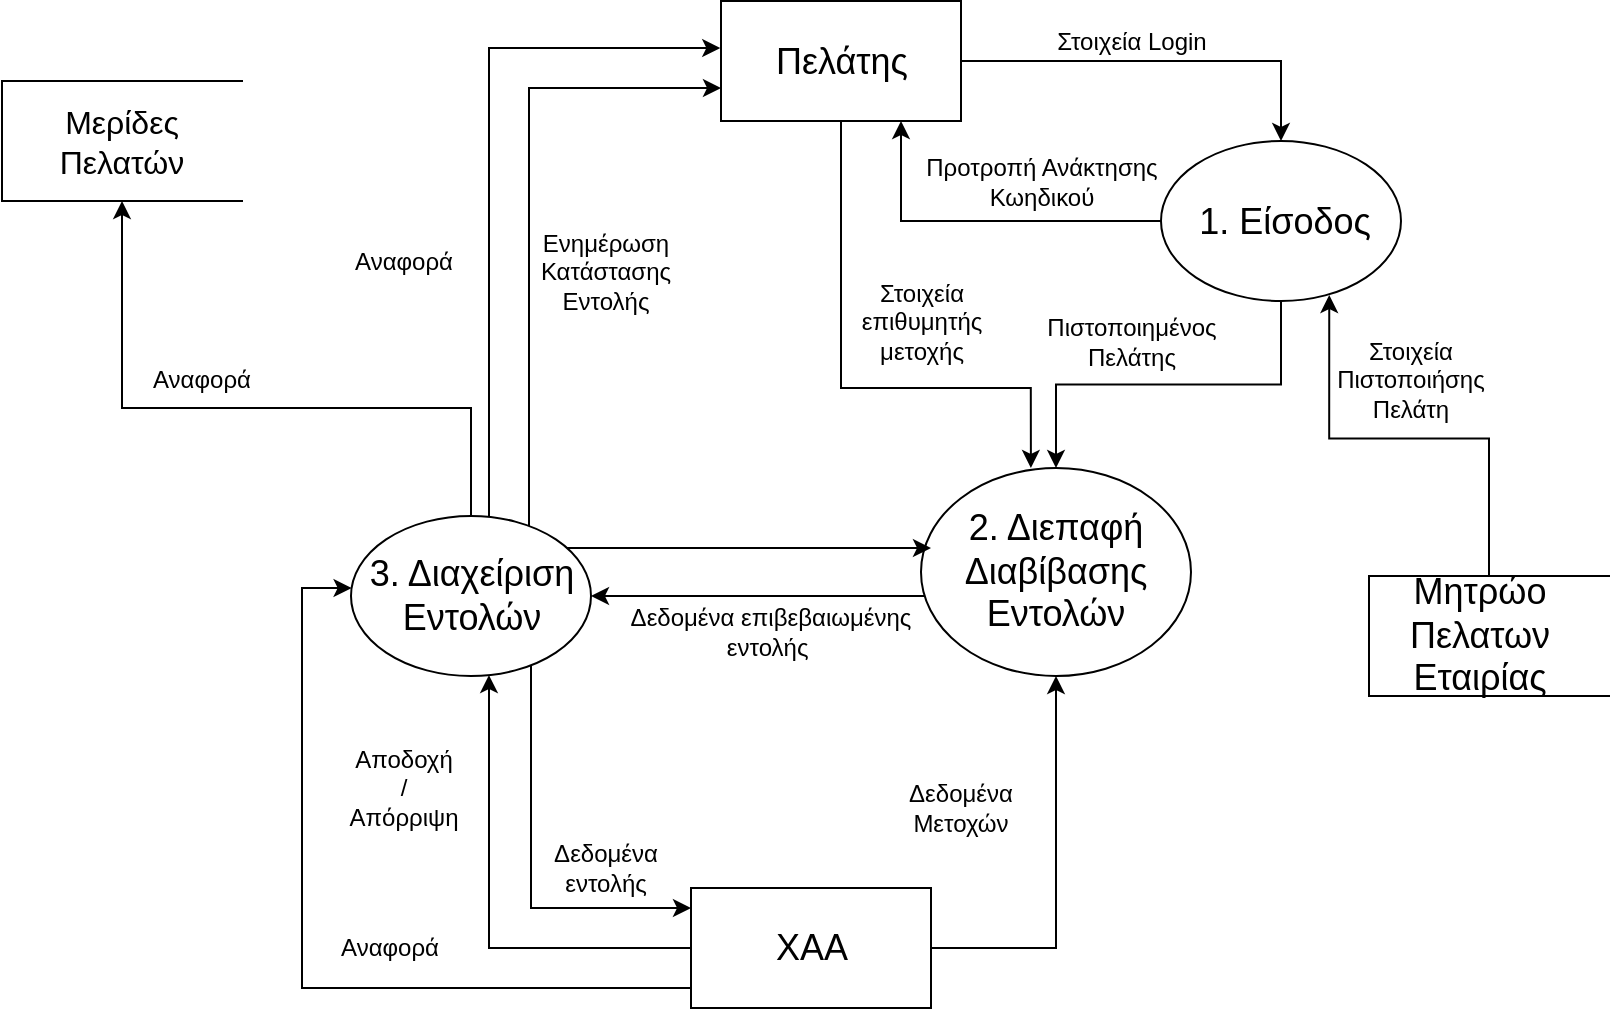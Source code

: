 <mxfile version="10.9.8" type="device"><diagram id="5hDE2YENWF5EzgXpUFWV" name="Page-1"><mxGraphModel dx="1488" dy="631" grid="1" gridSize="10" guides="1" tooltips="1" connect="1" arrows="1" fold="1" page="1" pageScale="1" pageWidth="850" pageHeight="1100" math="0" shadow="0"><root><mxCell id="0"/><mxCell id="1" parent="0"/><mxCell id="2Jcjepf-wgYnSCiZa8Y2-4" value="" style="rounded=0;whiteSpace=wrap;html=1;fillColor=none;" parent="1" vertex="1"><mxGeometry x="379.5" y="26.5" width="120" height="60" as="geometry"/></mxCell><mxCell id="GRQ15BTBW4CokyNVDJQ9-27" style="edgeStyle=orthogonalEdgeStyle;rounded=0;orthogonalLoop=1;jettySize=auto;html=1;entryX=0.5;entryY=1;entryDx=0;entryDy=0;" parent="1" source="2Jcjepf-wgYnSCiZa8Y2-5" target="GRQ15BTBW4CokyNVDJQ9-4" edge="1"><mxGeometry relative="1" as="geometry"><mxPoint x="563.5" y="390" as="targetPoint"/><Array as="points"><mxPoint x="547.5" y="500"/></Array></mxGeometry></mxCell><mxCell id="GRQ15BTBW4CokyNVDJQ9-35" style="edgeStyle=orthogonalEdgeStyle;rounded=0;orthogonalLoop=1;jettySize=auto;html=1;" parent="1" source="2Jcjepf-wgYnSCiZa8Y2-5" target="GRQ15BTBW4CokyNVDJQ9-5" edge="1"><mxGeometry relative="1" as="geometry"><mxPoint x="224.5" y="364" as="targetPoint"/><Array as="points"><mxPoint x="263.5" y="500"/></Array></mxGeometry></mxCell><mxCell id="GRQ15BTBW4CokyNVDJQ9-47" style="edgeStyle=orthogonalEdgeStyle;rounded=0;orthogonalLoop=1;jettySize=auto;html=1;" parent="1" source="2Jcjepf-wgYnSCiZa8Y2-5" target="GRQ15BTBW4CokyNVDJQ9-5" edge="1"><mxGeometry relative="1" as="geometry"><mxPoint x="123.5" y="320" as="targetPoint"/><Array as="points"><mxPoint x="170" y="520"/><mxPoint x="170" y="320"/></Array></mxGeometry></mxCell><mxCell id="2Jcjepf-wgYnSCiZa8Y2-5" value="" style="rounded=0;whiteSpace=wrap;html=1;fillColor=none;" parent="1" vertex="1"><mxGeometry x="364.5" y="470" width="120" height="60" as="geometry"/></mxCell><mxCell id="2Jcjepf-wgYnSCiZa8Y2-19" value="" style="shape=partialRectangle;whiteSpace=wrap;html=1;bottom=1;right=1;left=1;top=0;fillColor=none;routingCenterX=-0.5;rotation=90;" parent="1" vertex="1"><mxGeometry x="50" y="36.5" width="60" height="120" as="geometry"/></mxCell><mxCell id="GRQ15BTBW4CokyNVDJQ9-18" style="edgeStyle=orthogonalEdgeStyle;rounded=0;orthogonalLoop=1;jettySize=auto;html=1;entryX=0.701;entryY=0.963;entryDx=0;entryDy=0;entryPerimeter=0;" parent="1" source="2Jcjepf-wgYnSCiZa8Y2-20" target="GRQ15BTBW4CokyNVDJQ9-2" edge="1"><mxGeometry relative="1" as="geometry"><mxPoint x="683" y="179" as="targetPoint"/></mxGeometry></mxCell><mxCell id="2Jcjepf-wgYnSCiZa8Y2-20" value="" style="shape=partialRectangle;whiteSpace=wrap;html=1;bottom=1;right=1;left=1;top=0;fillColor=none;routingCenterX=-0.5;rotation=90;" parent="1" vertex="1"><mxGeometry x="733.5" y="284" width="60" height="120" as="geometry"/></mxCell><mxCell id="GRQ15BTBW4CokyNVDJQ9-8" style="edgeStyle=orthogonalEdgeStyle;rounded=0;orthogonalLoop=1;jettySize=auto;html=1;" parent="1" source="2Jcjepf-wgYnSCiZa8Y2-21" target="GRQ15BTBW4CokyNVDJQ9-2" edge="1"><mxGeometry relative="1" as="geometry"/></mxCell><mxCell id="GRQ15BTBW4CokyNVDJQ9-38" style="edgeStyle=orthogonalEdgeStyle;rounded=0;orthogonalLoop=1;jettySize=auto;html=1;entryX=0.407;entryY=0;entryDx=0;entryDy=0;entryPerimeter=0;" parent="1" source="2Jcjepf-wgYnSCiZa8Y2-21" target="GRQ15BTBW4CokyNVDJQ9-4" edge="1"><mxGeometry relative="1" as="geometry"><Array as="points"><mxPoint x="439.5" y="220"/><mxPoint x="534.5" y="220"/></Array></mxGeometry></mxCell><mxCell id="2Jcjepf-wgYnSCiZa8Y2-21" value="&lt;font style=&quot;font-size: 18px&quot;&gt;Πελάτης&lt;/font&gt;" style="text;html=1;strokeColor=none;fillColor=none;align=center;verticalAlign=middle;whiteSpace=wrap;rounded=0;" parent="1" vertex="1"><mxGeometry x="379.5" y="26.5" width="120" height="60" as="geometry"/></mxCell><mxCell id="2Jcjepf-wgYnSCiZa8Y2-22" value="&lt;font style=&quot;font-size: 18px&quot;&gt;ΧΑΑ&lt;/font&gt;" style="text;html=1;strokeColor=none;fillColor=none;align=center;verticalAlign=middle;whiteSpace=wrap;rounded=0;" parent="1" vertex="1"><mxGeometry x="404.5" y="490" width="40" height="20" as="geometry"/></mxCell><mxCell id="2Jcjepf-wgYnSCiZa8Y2-23" value="&lt;font size=&quot;3&quot;&gt;Μερίδες Πελατών&lt;/font&gt;" style="text;html=1;strokeColor=none;fillColor=none;align=center;verticalAlign=middle;whiteSpace=wrap;rounded=0;" parent="1" vertex="1"><mxGeometry x="30" y="71.5" width="100" height="50" as="geometry"/></mxCell><mxCell id="2Jcjepf-wgYnSCiZa8Y2-24" value="&lt;font style=&quot;font-size: 18px&quot;&gt;Μητρώο Πελατων Εταιρίας&lt;/font&gt;" style="text;html=1;strokeColor=none;fillColor=none;align=center;verticalAlign=middle;whiteSpace=wrap;rounded=0;" parent="1" vertex="1"><mxGeometry x="713.5" y="319" width="90" height="50" as="geometry"/></mxCell><mxCell id="2Jcjepf-wgYnSCiZa8Y2-28" value="Αναφορά" style="text;html=1;strokeColor=none;fillColor=none;align=center;verticalAlign=middle;whiteSpace=wrap;rounded=0;" parent="1" vertex="1"><mxGeometry x="90" y="205.5" width="60" height="20" as="geometry"/></mxCell><mxCell id="2Jcjepf-wgYnSCiZa8Y2-36" value="Δεδομένα Μετοχών" style="text;html=1;strokeColor=none;fillColor=none;align=center;verticalAlign=middle;whiteSpace=wrap;rounded=0;" parent="1" vertex="1"><mxGeometry x="467" y="420" width="65" height="20" as="geometry"/></mxCell><mxCell id="GRQ15BTBW4CokyNVDJQ9-9" style="edgeStyle=orthogonalEdgeStyle;rounded=0;orthogonalLoop=1;jettySize=auto;html=1;entryX=0.75;entryY=1;entryDx=0;entryDy=0;" parent="1" source="GRQ15BTBW4CokyNVDJQ9-2" target="2Jcjepf-wgYnSCiZa8Y2-21" edge="1"><mxGeometry relative="1" as="geometry"><mxPoint x="469.5" y="96.5" as="targetPoint"/></mxGeometry></mxCell><mxCell id="GRQ15BTBW4CokyNVDJQ9-20" style="edgeStyle=orthogonalEdgeStyle;rounded=0;orthogonalLoop=1;jettySize=auto;html=1;entryX=0.5;entryY=0;entryDx=0;entryDy=0;" parent="1" source="GRQ15BTBW4CokyNVDJQ9-2" target="GRQ15BTBW4CokyNVDJQ9-4" edge="1"><mxGeometry relative="1" as="geometry"/></mxCell><mxCell id="GRQ15BTBW4CokyNVDJQ9-2" value="" style="ellipse;whiteSpace=wrap;html=1;" parent="1" vertex="1"><mxGeometry x="599.5" y="96.5" width="120" height="80" as="geometry"/></mxCell><mxCell id="GRQ15BTBW4CokyNVDJQ9-3" value="&lt;font style=&quot;font-size: 18px&quot;&gt;1. Είσοδος&lt;/font&gt;" style="text;html=1;strokeColor=none;fillColor=none;align=center;verticalAlign=middle;whiteSpace=wrap;rounded=0;" parent="1" vertex="1"><mxGeometry x="608.5" y="126.5" width="105" height="20" as="geometry"/></mxCell><mxCell id="GRQ15BTBW4CokyNVDJQ9-29" style="edgeStyle=orthogonalEdgeStyle;rounded=0;orthogonalLoop=1;jettySize=auto;html=1;entryX=1;entryY=0.5;entryDx=0;entryDy=0;" parent="1" source="GRQ15BTBW4CokyNVDJQ9-4" target="GRQ15BTBW4CokyNVDJQ9-5" edge="1"><mxGeometry relative="1" as="geometry"><Array as="points"><mxPoint x="434.5" y="324"/><mxPoint x="434.5" y="324"/></Array></mxGeometry></mxCell><mxCell id="GRQ15BTBW4CokyNVDJQ9-4" value="" style="ellipse;whiteSpace=wrap;html=1;" parent="1" vertex="1"><mxGeometry x="479.5" y="260" width="135" height="104" as="geometry"/></mxCell><mxCell id="GRQ15BTBW4CokyNVDJQ9-31" style="edgeStyle=orthogonalEdgeStyle;rounded=0;orthogonalLoop=1;jettySize=auto;html=1;" parent="1" source="GRQ15BTBW4CokyNVDJQ9-5" edge="1"><mxGeometry relative="1" as="geometry"><mxPoint x="364.5" y="480" as="targetPoint"/><Array as="points"><mxPoint x="284.5" y="480"/><mxPoint x="364.5" y="480"/></Array></mxGeometry></mxCell><mxCell id="GRQ15BTBW4CokyNVDJQ9-40" style="edgeStyle=orthogonalEdgeStyle;rounded=0;orthogonalLoop=1;jettySize=auto;html=1;" parent="1" source="GRQ15BTBW4CokyNVDJQ9-5" edge="1"><mxGeometry relative="1" as="geometry"><mxPoint x="484.5" y="300" as="targetPoint"/><Array as="points"><mxPoint x="484.5" y="300"/></Array></mxGeometry></mxCell><mxCell id="GRQ15BTBW4CokyNVDJQ9-43" style="edgeStyle=orthogonalEdgeStyle;rounded=0;orthogonalLoop=1;jettySize=auto;html=1;" parent="1" source="GRQ15BTBW4CokyNVDJQ9-5" edge="1"><mxGeometry relative="1" as="geometry"><mxPoint x="379.5" y="70" as="targetPoint"/><Array as="points"><mxPoint x="283.5" y="70"/><mxPoint x="379.5" y="70"/></Array></mxGeometry></mxCell><mxCell id="GRQ15BTBW4CokyNVDJQ9-45" style="edgeStyle=orthogonalEdgeStyle;rounded=0;orthogonalLoop=1;jettySize=auto;html=1;entryX=-0.003;entryY=0.392;entryDx=0;entryDy=0;entryPerimeter=0;" parent="1" source="GRQ15BTBW4CokyNVDJQ9-5" target="2Jcjepf-wgYnSCiZa8Y2-21" edge="1"><mxGeometry relative="1" as="geometry"><Array as="points"><mxPoint x="263.5" y="50"/></Array></mxGeometry></mxCell><mxCell id="GRQ15BTBW4CokyNVDJQ9-54" style="edgeStyle=orthogonalEdgeStyle;rounded=0;orthogonalLoop=1;jettySize=auto;html=1;entryX=1;entryY=0.5;entryDx=0;entryDy=0;" parent="1" source="GRQ15BTBW4CokyNVDJQ9-5" target="2Jcjepf-wgYnSCiZa8Y2-19" edge="1"><mxGeometry relative="1" as="geometry"><Array as="points"><mxPoint x="254" y="230"/><mxPoint x="80" y="230"/></Array></mxGeometry></mxCell><mxCell id="GRQ15BTBW4CokyNVDJQ9-5" value="" style="ellipse;whiteSpace=wrap;html=1;" parent="1" vertex="1"><mxGeometry x="194.5" y="284" width="120" height="80" as="geometry"/></mxCell><mxCell id="GRQ15BTBW4CokyNVDJQ9-6" value="&lt;font style=&quot;font-size: 18px&quot;&gt;2. Διεπαφή Διαβίβασης Εντολών&lt;/font&gt;&lt;br&gt;" style="text;html=1;strokeColor=none;fillColor=none;align=center;verticalAlign=middle;whiteSpace=wrap;rounded=0;" parent="1" vertex="1"><mxGeometry x="527" y="301.5" width="40" height="20" as="geometry"/></mxCell><mxCell id="GRQ15BTBW4CokyNVDJQ9-7" value="&lt;font style=&quot;font-size: 18px&quot;&gt;3. Διαχείριση Εντολών&lt;/font&gt;" style="text;html=1;strokeColor=none;fillColor=none;align=center;verticalAlign=middle;whiteSpace=wrap;rounded=0;" parent="1" vertex="1"><mxGeometry x="199.5" y="314" width="110" height="20" as="geometry"/></mxCell><mxCell id="GRQ15BTBW4CokyNVDJQ9-10" value="Στοιχεία Login&lt;br&gt;" style="text;html=1;strokeColor=none;fillColor=none;align=center;verticalAlign=middle;whiteSpace=wrap;rounded=0;" parent="1" vertex="1"><mxGeometry x="539.5" y="36.5" width="90" height="20" as="geometry"/></mxCell><mxCell id="GRQ15BTBW4CokyNVDJQ9-12" value="Προτροπή Ανάκτησης Κωηδικού" style="text;html=1;strokeColor=none;fillColor=none;align=center;verticalAlign=middle;whiteSpace=wrap;rounded=0;" parent="1" vertex="1"><mxGeometry x="479.5" y="106.5" width="120" height="20" as="geometry"/></mxCell><mxCell id="GRQ15BTBW4CokyNVDJQ9-16" value="Στοιχεία Πιστοποιήσης Πελάτη" style="text;html=1;strokeColor=none;fillColor=none;align=center;verticalAlign=middle;whiteSpace=wrap;rounded=0;" parent="1" vertex="1"><mxGeometry x="689" y="205.5" width="71" height="20" as="geometry"/></mxCell><mxCell id="GRQ15BTBW4CokyNVDJQ9-21" value="Πιστοποιημένος Πελάτης" style="text;html=1;strokeColor=none;fillColor=none;align=center;verticalAlign=middle;whiteSpace=wrap;rounded=0;" parent="1" vertex="1"><mxGeometry x="564.5" y="186.5" width="40" height="20" as="geometry"/></mxCell><mxCell id="GRQ15BTBW4CokyNVDJQ9-22" value="Στοιχεία επιθυμητής μετοχής" style="text;html=1;strokeColor=none;fillColor=none;align=center;verticalAlign=middle;whiteSpace=wrap;rounded=0;" parent="1" vertex="1"><mxGeometry x="459.5" y="176.5" width="40" height="20" as="geometry"/></mxCell><mxCell id="GRQ15BTBW4CokyNVDJQ9-30" value="Δεδομένα επιβεβαιωμένης εντολής&amp;nbsp;" style="text;html=1;strokeColor=none;fillColor=none;align=center;verticalAlign=middle;whiteSpace=wrap;rounded=0;" parent="1" vertex="1"><mxGeometry x="333" y="331.5" width="143" height="20" as="geometry"/></mxCell><mxCell id="GRQ15BTBW4CokyNVDJQ9-32" value="Δεδομένα εντολής" style="text;html=1;strokeColor=none;fillColor=none;align=center;verticalAlign=middle;whiteSpace=wrap;rounded=0;" parent="1" vertex="1"><mxGeometry x="302" y="450" width="40" height="20" as="geometry"/></mxCell><mxCell id="GRQ15BTBW4CokyNVDJQ9-41" value="Αποδοχή / Απόρριψη" style="text;html=1;strokeColor=none;fillColor=none;align=center;verticalAlign=middle;whiteSpace=wrap;rounded=0;" parent="1" vertex="1"><mxGeometry x="201" y="410" width="40" height="20" as="geometry"/></mxCell><mxCell id="GRQ15BTBW4CokyNVDJQ9-44" value="Ενημέρωση Κατάστασης Εντολής" style="text;html=1;strokeColor=none;fillColor=none;align=center;verticalAlign=middle;whiteSpace=wrap;rounded=0;" parent="1" vertex="1"><mxGeometry x="302" y="151.5" width="40" height="20" as="geometry"/></mxCell><mxCell id="GRQ15BTBW4CokyNVDJQ9-46" value="Αναφορά" style="text;html=1;strokeColor=none;fillColor=none;align=center;verticalAlign=middle;whiteSpace=wrap;rounded=0;" parent="1" vertex="1"><mxGeometry x="201" y="146.5" width="40" height="20" as="geometry"/></mxCell><mxCell id="GRQ15BTBW4CokyNVDJQ9-48" value="Αναφορά" style="text;html=1;strokeColor=none;fillColor=none;align=center;verticalAlign=middle;whiteSpace=wrap;rounded=0;" parent="1" vertex="1"><mxGeometry x="193.5" y="490" width="40" height="20" as="geometry"/></mxCell></root></mxGraphModel></diagram></mxfile>